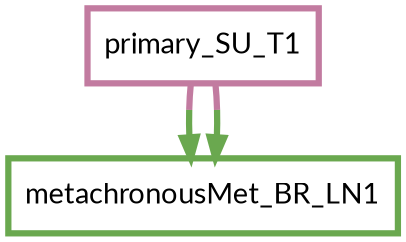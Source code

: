 digraph  {
dpi=600;size=3.5;
metachronousMet_BR_LN1 [color="#6aa84fff", fillcolor=white, fontname=Lato, penwidth="3.0", shape=box];
primary_SU_T1 [color="#c27ba0ff", fillcolor=white, fontname=Lato, penwidth="3.0", shape=box];
primary_SU_T1 -> metachronousMet_BR_LN1  [color="#c27ba0ff;0.5:#6aa84fff", key=0, penwidth=3];
primary_SU_T1 -> metachronousMet_BR_LN1  [color="#c27ba0ff;0.5:#6aa84fff", key=1, penwidth=3];
}
